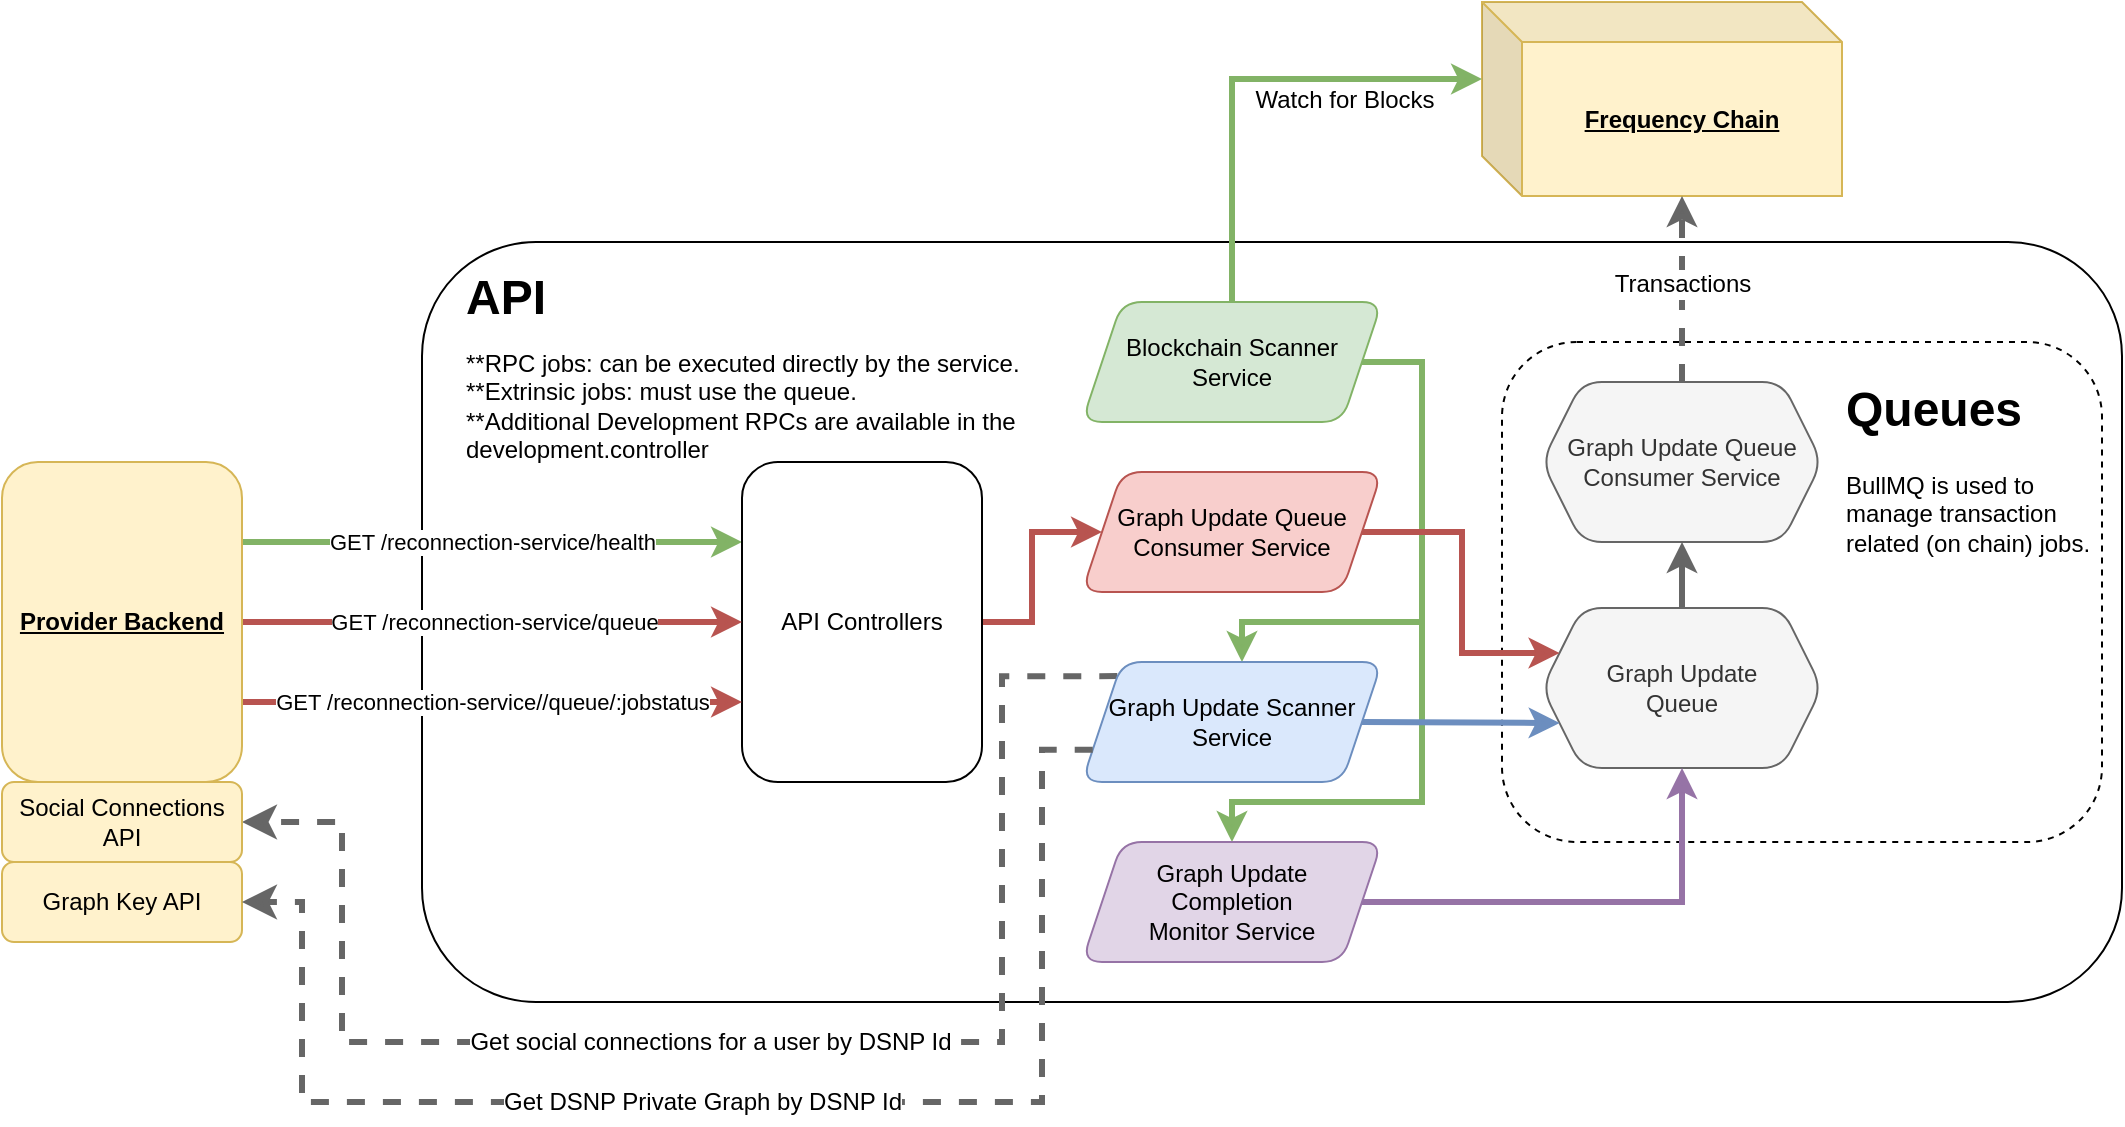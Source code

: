 <mxfile version="23.0.2" type="device">
  <diagram id="-NZCvJOlYVIJsy2IGn_z" name="Page-1">
    <mxGraphModel dx="1434" dy="879" grid="1" gridSize="10" guides="1" tooltips="1" connect="1" arrows="1" fold="1" page="1" pageScale="1" pageWidth="850" pageHeight="1100" math="0" shadow="0">
      <root>
        <mxCell id="0" />
        <mxCell id="1" parent="0" />
        <mxCell id="33" value="" style="rounded=1;whiteSpace=wrap;html=1;" parent="1" vertex="1">
          <mxGeometry x="250" y="160" width="850" height="380" as="geometry" />
        </mxCell>
        <mxCell id="34" value="" style="rounded=1;whiteSpace=wrap;html=1;dashed=1;" parent="1" vertex="1">
          <mxGeometry x="790" y="210" width="300" height="250" as="geometry" />
        </mxCell>
        <mxCell id="35" value="GET /reconnection-service/health" style="endArrow=classic;html=1;rounded=0;fillColor=#d5e8d4;strokeColor=#82b366;strokeWidth=3;exitX=1;exitY=0.25;exitDx=0;exitDy=0;entryX=0;entryY=0.25;entryDx=0;entryDy=0;" parent="1" source="45" target="41" edge="1">
          <mxGeometry width="50" height="50" relative="1" as="geometry">
            <mxPoint x="270" y="210" as="sourcePoint" />
            <mxPoint x="390" y="210" as="targetPoint" />
          </mxGeometry>
        </mxCell>
        <mxCell id="8ixYzzpMh5PxH4ddAJ65-78" style="edgeStyle=orthogonalEdgeStyle;rounded=0;hachureGap=4;orthogonalLoop=1;jettySize=auto;html=1;exitX=1;exitY=0.5;exitDx=0;exitDy=0;entryX=0;entryY=0.5;entryDx=0;entryDy=0;fontFamily=Architects Daughter;fontSource=https%3A%2F%2Ffonts.googleapis.com%2Fcss%3Ffamily%3DArchitects%2BDaughter;fontSize=16;fillColor=#f8cecc;strokeColor=#b85450;strokeWidth=3;" parent="1" source="41" target="8ixYzzpMh5PxH4ddAJ65-77" edge="1">
          <mxGeometry relative="1" as="geometry" />
        </mxCell>
        <mxCell id="41" value="API Controllers" style="rounded=1;whiteSpace=wrap;html=1;" parent="1" vertex="1">
          <mxGeometry x="410" y="270" width="120" height="160" as="geometry" />
        </mxCell>
        <mxCell id="42" value="&lt;div&gt;GET /reconnection-service/queue&lt;/div&gt;" style="endArrow=classic;html=1;rounded=0;entryX=0;entryY=0.5;entryDx=0;entryDy=0;fillColor=#f8cecc;strokeColor=#b85450;strokeWidth=3;exitX=1;exitY=0.5;exitDx=0;exitDy=0;" parent="1" source="45" target="41" edge="1">
          <mxGeometry x="0.003" width="50" height="50" relative="1" as="geometry">
            <mxPoint x="270" y="249" as="sourcePoint" />
            <mxPoint x="390" y="280" as="targetPoint" />
            <mxPoint as="offset" />
          </mxGeometry>
        </mxCell>
        <mxCell id="43" value="&lt;div&gt;GET /reconnection-service//queue/:jobstatus&lt;/div&gt;" style="endArrow=classic;html=1;rounded=0;entryX=0;entryY=0.75;entryDx=0;entryDy=0;fillColor=#f8cecc;strokeColor=#b85450;strokeWidth=3;exitX=1;exitY=0.75;exitDx=0;exitDy=0;" parent="1" source="45" target="41" edge="1">
          <mxGeometry width="50" height="50" relative="1" as="geometry">
            <mxPoint x="260" y="289" as="sourcePoint" />
            <mxPoint x="400" y="300" as="targetPoint" />
          </mxGeometry>
        </mxCell>
        <mxCell id="45" value="&lt;u&gt;&lt;b&gt;Provider Backend&lt;/b&gt;&lt;/u&gt;" style="rounded=1;whiteSpace=wrap;html=1;fillColor=#fff2cc;strokeColor=#d6b656;fontColor=#000000;" parent="1" vertex="1">
          <mxGeometry x="40" y="270" width="120" height="160" as="geometry" />
        </mxCell>
        <mxCell id="46" value="" style="endArrow=classic;html=1;rounded=0;fontSize=12;startSize=8;endSize=8;edgeStyle=orthogonalEdgeStyle;strokeWidth=3;fillColor=#f5f5f5;strokeColor=#666666;dashed=1;entryX=1;entryY=0.5;entryDx=0;entryDy=0;exitX=0;exitY=0;exitDx=0;exitDy=0;" parent="1" source="8ixYzzpMh5PxH4ddAJ65-80" target="49" edge="1">
          <mxGeometry width="50" height="50" relative="1" as="geometry">
            <mxPoint x="690" y="490" as="sourcePoint" />
            <mxPoint x="10" y="530" as="targetPoint" />
            <Array as="points">
              <mxPoint x="540" y="377" />
              <mxPoint x="540" y="560" />
              <mxPoint x="210" y="560" />
              <mxPoint x="210" y="450" />
            </Array>
          </mxGeometry>
        </mxCell>
        <mxCell id="47" value="Get social connections for a user by DSNP Id" style="edgeLabel;html=1;align=center;verticalAlign=middle;resizable=0;points=[];fontSize=12;" parent="46" vertex="1" connectable="0">
          <mxGeometry x="0.056" relative="1" as="geometry">
            <mxPoint x="-1" as="offset" />
          </mxGeometry>
        </mxCell>
        <mxCell id="49" value="Social Connections API" style="rounded=1;whiteSpace=wrap;html=1;fillColor=#fff2cc;strokeColor=#d6b656;fontColor=#000000;" parent="1" vertex="1">
          <mxGeometry x="40" y="430" width="120" height="40" as="geometry" />
        </mxCell>
        <mxCell id="58" value="&lt;h1 style=&quot;margin-top: 0px;&quot;&gt;Queues&lt;/h1&gt;&lt;p&gt;BullMQ is used to manage transaction related (on chain) jobs.&lt;/p&gt;" style="text;html=1;whiteSpace=wrap;overflow=hidden;rounded=0;fontFamily=Helvetica;fontSize=12;fontColor=default;" parent="1" vertex="1">
          <mxGeometry x="960" y="223" width="140" height="120" as="geometry" />
        </mxCell>
        <mxCell id="59" value="&lt;h1 style=&quot;margin-top: 0px;&quot;&gt;&lt;span style=&quot;background-color: initial;&quot;&gt;API&lt;/span&gt;&lt;/h1&gt;" style="text;html=1;whiteSpace=wrap;overflow=hidden;rounded=0;fontFamily=Helvetica;fontSize=12;fontColor=default;" parent="1" vertex="1">
          <mxGeometry x="270" y="167" width="295" height="40" as="geometry" />
        </mxCell>
        <mxCell id="8ixYzzpMh5PxH4ddAJ65-94" style="edgeStyle=orthogonalEdgeStyle;rounded=0;hachureGap=4;orthogonalLoop=1;jettySize=auto;html=1;exitX=0.5;exitY=0;exitDx=0;exitDy=0;fontFamily=Architects Daughter;fontSource=https%3A%2F%2Ffonts.googleapis.com%2Fcss%3Ffamily%3DArchitects%2BDaughter;fontSize=16;fillColor=#f5f5f5;strokeColor=#666666;strokeWidth=3;" parent="1" source="64" target="8ixYzzpMh5PxH4ddAJ65-93" edge="1">
          <mxGeometry relative="1" as="geometry" />
        </mxCell>
        <mxCell id="64" value="Graph Update&lt;br&gt;Queue" style="shape=hexagon;perimeter=hexagonPerimeter2;whiteSpace=wrap;html=1;fixedSize=1;rounded=1;strokeColor=#666666;align=center;verticalAlign=middle;fontFamily=Helvetica;fontSize=12;fillColor=#f5f5f5;fontColor=#333333;" parent="1" vertex="1">
          <mxGeometry x="810" y="343" width="140" height="80" as="geometry" />
        </mxCell>
        <mxCell id="65" value="&lt;u&gt;&lt;b&gt;Frequency Chain&lt;/b&gt;&lt;/u&gt;" style="shape=cube;whiteSpace=wrap;html=1;boundedLbl=1;backgroundOutline=1;darkOpacity=0.05;darkOpacity2=0.1;rounded=1;strokeColor=#d6b656;align=center;verticalAlign=middle;fontFamily=Helvetica;fontSize=12;fillColor=#fff2cc;fontColor=#000000;" parent="1" vertex="1">
          <mxGeometry x="780" y="40" width="180" height="97" as="geometry" />
        </mxCell>
        <mxCell id="66" style="edgeStyle=orthogonalEdgeStyle;rounded=0;orthogonalLoop=1;jettySize=auto;html=1;fontFamily=Helvetica;fontSize=12;fontColor=default;fillColor=#d5e8d4;strokeColor=#82b366;strokeWidth=3;exitX=0.5;exitY=0;exitDx=0;exitDy=0;entryX=0;entryY=0;entryDx=0;entryDy=38.5;entryPerimeter=0;" parent="1" source="8ixYzzpMh5PxH4ddAJ65-73" target="65" edge="1">
          <mxGeometry relative="1" as="geometry">
            <Array as="points">
              <mxPoint x="655" y="79" />
            </Array>
            <mxPoint x="730" y="100" as="sourcePoint" />
            <mxPoint x="720" y="50" as="targetPoint" />
          </mxGeometry>
        </mxCell>
        <mxCell id="67" value="Watch for Blocks" style="edgeLabel;html=1;align=center;verticalAlign=middle;resizable=0;points=[];rounded=1;strokeColor=default;fontFamily=Helvetica;fontSize=12;fontColor=default;fillColor=default;" parent="66" vertex="1" connectable="0">
          <mxGeometry x="-0.038" y="-2" relative="1" as="geometry">
            <mxPoint x="53" y="8" as="offset" />
          </mxGeometry>
        </mxCell>
        <mxCell id="68" style="edgeStyle=orthogonalEdgeStyle;rounded=0;orthogonalLoop=1;jettySize=auto;html=1;fontFamily=Helvetica;fontSize=12;fontColor=default;fillColor=#f5f5f5;strokeColor=#666666;strokeWidth=3;dashed=1;entryX=0;entryY=0;entryDx=100;entryDy=97;entryPerimeter=0;exitX=0.5;exitY=0;exitDx=0;exitDy=0;" parent="1" source="8ixYzzpMh5PxH4ddAJ65-93" target="65" edge="1">
          <mxGeometry relative="1" as="geometry">
            <Array as="points">
              <mxPoint x="880" y="137" />
            </Array>
          </mxGeometry>
        </mxCell>
        <mxCell id="69" value="Transactions" style="edgeLabel;html=1;align=center;verticalAlign=middle;resizable=0;points=[];rounded=1;strokeColor=default;fontFamily=Helvetica;fontSize=12;fontColor=default;fillColor=default;" parent="68" vertex="1" connectable="0">
          <mxGeometry x="0.754" y="-4" relative="1" as="geometry">
            <mxPoint x="-4" y="32" as="offset" />
          </mxGeometry>
        </mxCell>
        <mxCell id="8ixYzzpMh5PxH4ddAJ65-72" value="**RPC jobs: can be executed directly by the service.&lt;br&gt;**Extrinsic jobs: must use the queue.&lt;br&gt;**Additional Development RPCs are available in the development.controller" style="text;html=1;whiteSpace=wrap;overflow=hidden;rounded=0;" parent="1" vertex="1">
          <mxGeometry x="270" y="207" width="295" height="80" as="geometry" />
        </mxCell>
        <mxCell id="8ixYzzpMh5PxH4ddAJ65-91" style="edgeStyle=orthogonalEdgeStyle;rounded=0;hachureGap=4;orthogonalLoop=1;jettySize=auto;html=1;entryX=0.5;entryY=0;entryDx=0;entryDy=0;fontFamily=Architects Daughter;fontSource=https%3A%2F%2Ffonts.googleapis.com%2Fcss%3Ffamily%3DArchitects%2BDaughter;fontSize=16;strokeWidth=3;fillColor=#d5e8d4;strokeColor=#82b366;exitX=1;exitY=0.5;exitDx=0;exitDy=0;" parent="1" source="8ixYzzpMh5PxH4ddAJ65-73" target="8ixYzzpMh5PxH4ddAJ65-84" edge="1">
          <mxGeometry relative="1" as="geometry">
            <Array as="points">
              <mxPoint x="750" y="220" />
              <mxPoint x="750" y="440" />
              <mxPoint x="655" y="440" />
            </Array>
          </mxGeometry>
        </mxCell>
        <mxCell id="8ixYzzpMh5PxH4ddAJ65-92" style="edgeStyle=orthogonalEdgeStyle;rounded=0;hachureGap=4;orthogonalLoop=1;jettySize=auto;html=1;exitX=1;exitY=0.5;exitDx=0;exitDy=0;fontFamily=Architects Daughter;fontSource=https%3A%2F%2Ffonts.googleapis.com%2Fcss%3Ffamily%3DArchitects%2BDaughter;fontSize=16;fillColor=#d5e8d4;strokeColor=#82b366;strokeWidth=3;" parent="1" source="8ixYzzpMh5PxH4ddAJ65-73" target="8ixYzzpMh5PxH4ddAJ65-80" edge="1">
          <mxGeometry relative="1" as="geometry">
            <Array as="points">
              <mxPoint x="750" y="220" />
              <mxPoint x="750" y="350" />
              <mxPoint x="660" y="350" />
            </Array>
          </mxGeometry>
        </mxCell>
        <mxCell id="8ixYzzpMh5PxH4ddAJ65-73" value="Blockchain Scanner Service" style="shape=parallelogram;perimeter=parallelogramPerimeter;whiteSpace=wrap;html=1;fixedSize=1;rounded=1;strokeColor=#82b366;align=center;verticalAlign=middle;fontFamily=Helvetica;fontSize=12;fillColor=#d5e8d4;fontColor=#000000;" parent="1" vertex="1">
          <mxGeometry x="580" y="190" width="150" height="60" as="geometry" />
        </mxCell>
        <mxCell id="8ixYzzpMh5PxH4ddAJ65-89" style="edgeStyle=orthogonalEdgeStyle;rounded=0;hachureGap=4;orthogonalLoop=1;jettySize=auto;html=1;entryX=0;entryY=0.25;entryDx=0;entryDy=0;fontFamily=Architects Daughter;fontSource=https%3A%2F%2Ffonts.googleapis.com%2Fcss%3Ffamily%3DArchitects%2BDaughter;fontSize=16;strokeWidth=3;fillColor=#f8cecc;strokeColor=#b85450;" parent="1" source="8ixYzzpMh5PxH4ddAJ65-77" target="64" edge="1">
          <mxGeometry relative="1" as="geometry">
            <Array as="points">
              <mxPoint x="770" y="305" />
              <mxPoint x="770" y="365" />
            </Array>
          </mxGeometry>
        </mxCell>
        <mxCell id="8ixYzzpMh5PxH4ddAJ65-77" value="Graph Update Queue Consumer Service" style="shape=parallelogram;perimeter=parallelogramPerimeter;whiteSpace=wrap;html=1;fixedSize=1;rounded=1;strokeColor=#b85450;align=center;verticalAlign=middle;fontFamily=Helvetica;fontSize=12;fillColor=#f8cecc;" parent="1" vertex="1">
          <mxGeometry x="580" y="275" width="150" height="60" as="geometry" />
        </mxCell>
        <mxCell id="8ixYzzpMh5PxH4ddAJ65-83" style="edgeStyle=orthogonalEdgeStyle;rounded=0;hachureGap=4;orthogonalLoop=1;jettySize=auto;html=1;entryX=0;entryY=0.75;entryDx=0;entryDy=0;fontFamily=Architects Daughter;fontSource=https%3A%2F%2Ffonts.googleapis.com%2Fcss%3Ffamily%3DArchitects%2BDaughter;fontSize=16;strokeWidth=3;fillColor=#dae8fc;strokeColor=#6c8ebf;exitX=1;exitY=0.5;exitDx=0;exitDy=0;" parent="1" source="8ixYzzpMh5PxH4ddAJ65-80" target="64" edge="1">
          <mxGeometry relative="1" as="geometry">
            <Array as="points">
              <mxPoint x="819" y="400" />
            </Array>
          </mxGeometry>
        </mxCell>
        <mxCell id="8ixYzzpMh5PxH4ddAJ65-80" value="Graph Update Scanner Service" style="shape=parallelogram;perimeter=parallelogramPerimeter;whiteSpace=wrap;html=1;fixedSize=1;rounded=1;strokeColor=#6c8ebf;align=center;verticalAlign=middle;fontFamily=Helvetica;fontSize=12;fillColor=#dae8fc;" parent="1" vertex="1">
          <mxGeometry x="580" y="370" width="150" height="60" as="geometry" />
        </mxCell>
        <mxCell id="8ixYzzpMh5PxH4ddAJ65-95" style="edgeStyle=orthogonalEdgeStyle;rounded=0;hachureGap=4;orthogonalLoop=1;jettySize=auto;html=1;entryX=0.5;entryY=1;entryDx=0;entryDy=0;fontFamily=Architects Daughter;fontSource=https%3A%2F%2Ffonts.googleapis.com%2Fcss%3Ffamily%3DArchitects%2BDaughter;fontSize=16;fillColor=#e1d5e7;strokeColor=#9673a6;strokeWidth=3;" parent="1" source="8ixYzzpMh5PxH4ddAJ65-84" target="64" edge="1">
          <mxGeometry relative="1" as="geometry" />
        </mxCell>
        <mxCell id="8ixYzzpMh5PxH4ddAJ65-84" value="Graph Update&lt;br&gt;Completion&lt;br&gt;Monitor Service" style="shape=parallelogram;perimeter=parallelogramPerimeter;whiteSpace=wrap;html=1;fixedSize=1;rounded=1;strokeColor=#9673a6;align=center;verticalAlign=middle;fontFamily=Helvetica;fontSize=12;fillColor=#e1d5e7;strokeWidth=1;" parent="1" vertex="1">
          <mxGeometry x="580" y="460" width="150" height="60" as="geometry" />
        </mxCell>
        <mxCell id="8ixYzzpMh5PxH4ddAJ65-93" value="Graph Update Queue Consumer Service" style="shape=hexagon;whiteSpace=wrap;html=1;fixedSize=1;rounded=1;strokeColor=#666666;align=center;verticalAlign=middle;fontFamily=Helvetica;fontSize=12;fillColor=#f5f5f5;fontColor=#333333;perimeter=hexagonPerimeter2;" parent="1" vertex="1">
          <mxGeometry x="810" y="230" width="140" height="80" as="geometry" />
        </mxCell>
        <mxCell id="8ixYzzpMh5PxH4ddAJ65-96" value="Graph Key API" style="rounded=1;whiteSpace=wrap;html=1;fillColor=#fff2cc;strokeColor=#d6b656;fontColor=#000000;" parent="1" vertex="1">
          <mxGeometry x="40" y="470" width="120" height="40" as="geometry" />
        </mxCell>
        <mxCell id="8ixYzzpMh5PxH4ddAJ65-97" value="" style="endArrow=classic;html=1;rounded=0;fontSize=12;startSize=8;endSize=8;edgeStyle=orthogonalEdgeStyle;strokeWidth=3;fillColor=#f5f5f5;strokeColor=#666666;dashed=1;entryX=1;entryY=0.5;entryDx=0;entryDy=0;exitX=0;exitY=0.75;exitDx=0;exitDy=0;" parent="1" source="8ixYzzpMh5PxH4ddAJ65-80" target="8ixYzzpMh5PxH4ddAJ65-96" edge="1">
          <mxGeometry width="50" height="50" relative="1" as="geometry">
            <mxPoint x="580" y="400" as="sourcePoint" />
            <mxPoint x="160" y="480" as="targetPoint" />
            <Array as="points">
              <mxPoint x="560" y="414" />
              <mxPoint x="560" y="590" />
              <mxPoint x="190" y="590" />
              <mxPoint x="190" y="490" />
            </Array>
          </mxGeometry>
        </mxCell>
        <mxCell id="8ixYzzpMh5PxH4ddAJ65-98" value="Get DSNP Private Graph by DSNP Id" style="edgeLabel;html=1;align=center;verticalAlign=middle;resizable=0;points=[];fontSize=12;" parent="8ixYzzpMh5PxH4ddAJ65-97" vertex="1" connectable="0">
          <mxGeometry x="0.056" relative="1" as="geometry">
            <mxPoint x="-1" as="offset" />
          </mxGeometry>
        </mxCell>
      </root>
    </mxGraphModel>
  </diagram>
</mxfile>

